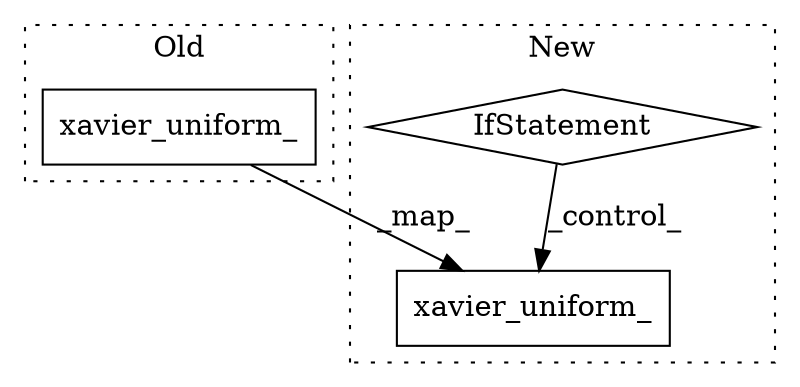 digraph G {
subgraph cluster0 {
1 [label="xavier_uniform_" a="32" s="1409,1444" l="16,1" shape="box"];
label = "Old";
style="dotted";
}
subgraph cluster1 {
2 [label="xavier_uniform_" a="32" s="1906,1941" l="16,1" shape="box"];
3 [label="IfStatement" a="25" s="1867,1888" l="4,2" shape="diamond"];
label = "New";
style="dotted";
}
1 -> 2 [label="_map_"];
3 -> 2 [label="_control_"];
}